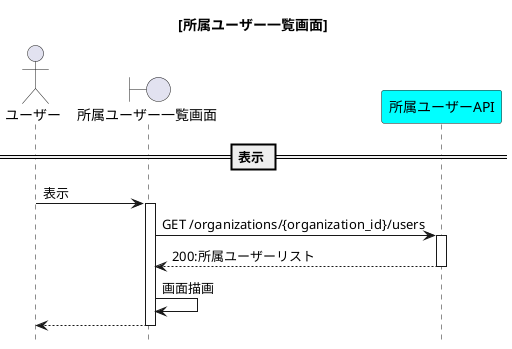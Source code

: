 @startuml{所属ユーザー一覧画面.png}
title [所属ユーザー一覧画面]
hide footbox

actor ユーザー as user
boundary 所属ユーザー一覧画面 as view
participant 所属ユーザーAPI as api_affiliatedusers #cyan

== 表示 ==
user -> view:表示
activate view
    view -> api_affiliatedusers :GET /organizations/{organization_id}/users
    activate api_affiliatedusers
        api_affiliatedusers --> view :200:所属ユーザーリスト
    deactivate api_affiliatedusers
    view -> view :画面描画
    view --> user
deactivate view

@enduml
